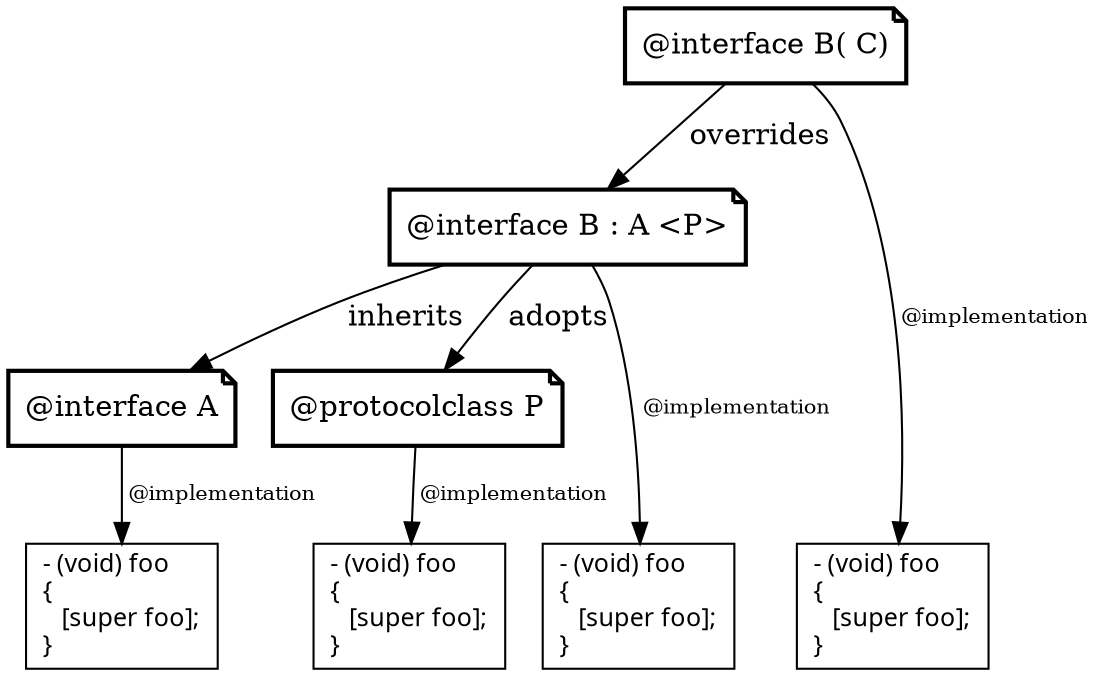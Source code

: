 digraph super {

   node [ shape="note", penwidth="2",fontsize="14" ]

   { rank="same" ; "B+C" }
   { rank="same" ; "A" }
   { rank="same" ; "B" }
   { rank="same" ; "P" }

   node [ shape="box", penwidth="1" fontname="Anonymous Pro", fontsize="12"]

   { rank="same" ; "foo1", "foo2", "foo3", "foo4" }

   "A"   -> foo1  [ label=" @implementation", fontsize="10" ]
   "B"   -> foo2  [ label=" @implementation", fontsize="10" ]
   "P"   -> foo3  [ label=" @implementation", fontsize="10" ]
   "B+C" -> foo4  [ label=" @implementation", fontsize="10" ]

   "A"   [ label="@interface A" ]
   "B"   [ label="@interface B : A <P>" ]
   "P"   [ label="@protocolclass P"]
   "B+C" [ label="@interface B( C)" ]

   "B"     -> "P"  [ label=" adopts"]
   "B"     -> "A"  [ label=" inherits" ]
   "B+C"   -> "B"  [ label=" overrides" ]

   foo1 [ label="- (void) foo\l{\l   [super foo];\l}\l"]
   foo2 [ label="- (void) foo\l{\l   [super foo];\l}\l"]
   foo3 [ label="- (void) foo\l{\l   [super foo];\l}\l"]
   foo4 [ label="- (void) foo\l{\l   [super foo];\l}\l"]
}
